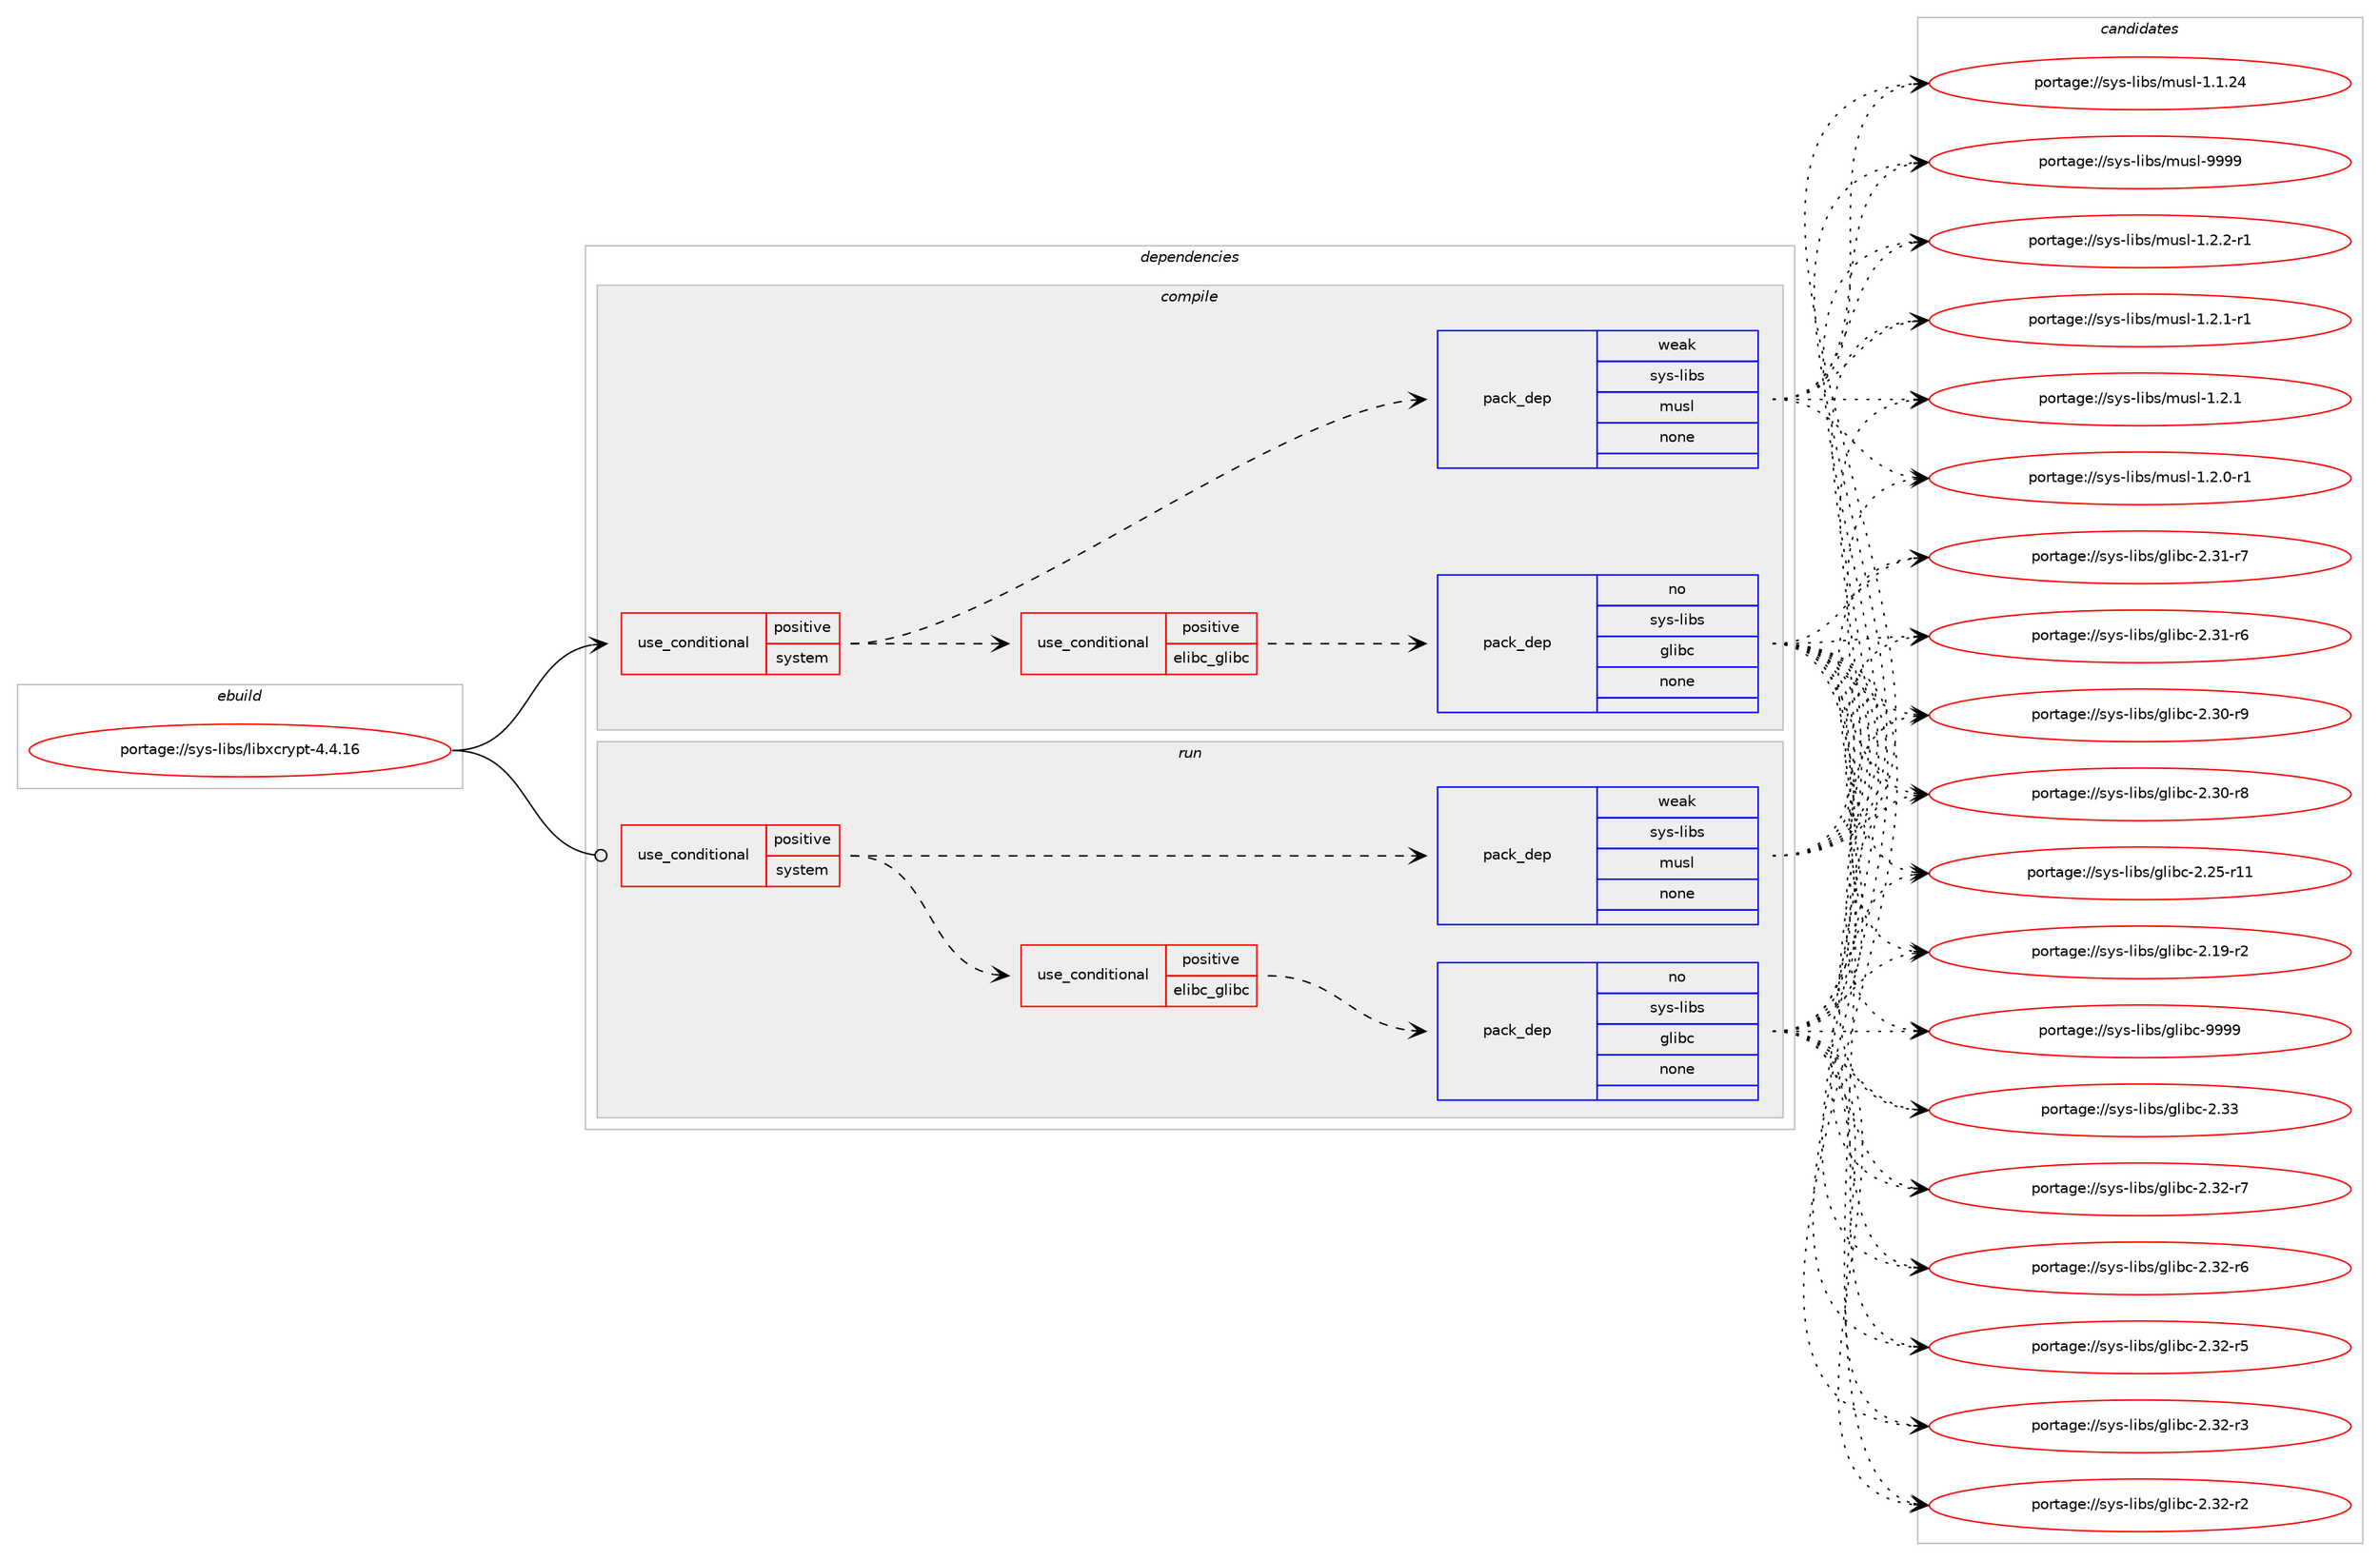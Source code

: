 digraph prolog {

# *************
# Graph options
# *************

newrank=true;
concentrate=true;
compound=true;
graph [rankdir=LR,fontname=Helvetica,fontsize=10,ranksep=1.5];#, ranksep=2.5, nodesep=0.2];
edge  [arrowhead=vee];
node  [fontname=Helvetica,fontsize=10];

# **********
# The ebuild
# **********

subgraph cluster_leftcol {
color=gray;
rank=same;
label=<<i>ebuild</i>>;
id [label="portage://sys-libs/libxcrypt-4.4.16", color=red, width=4, href="../sys-libs/libxcrypt-4.4.16.svg"];
}

# ****************
# The dependencies
# ****************

subgraph cluster_midcol {
color=gray;
label=<<i>dependencies</i>>;
subgraph cluster_compile {
fillcolor="#eeeeee";
style=filled;
label=<<i>compile</i>>;
subgraph cond1259 {
dependency5472 [label=<<TABLE BORDER="0" CELLBORDER="1" CELLSPACING="0" CELLPADDING="4"><TR><TD ROWSPAN="3" CELLPADDING="10">use_conditional</TD></TR><TR><TD>positive</TD></TR><TR><TD>system</TD></TR></TABLE>>, shape=none, color=red];
subgraph cond1260 {
dependency5473 [label=<<TABLE BORDER="0" CELLBORDER="1" CELLSPACING="0" CELLPADDING="4"><TR><TD ROWSPAN="3" CELLPADDING="10">use_conditional</TD></TR><TR><TD>positive</TD></TR><TR><TD>elibc_glibc</TD></TR></TABLE>>, shape=none, color=red];
subgraph pack4146 {
dependency5474 [label=<<TABLE BORDER="0" CELLBORDER="1" CELLSPACING="0" CELLPADDING="4" WIDTH="220"><TR><TD ROWSPAN="6" CELLPADDING="30">pack_dep</TD></TR><TR><TD WIDTH="110">no</TD></TR><TR><TD>sys-libs</TD></TR><TR><TD>glibc</TD></TR><TR><TD>none</TD></TR><TR><TD></TD></TR></TABLE>>, shape=none, color=blue];
}
dependency5473:e -> dependency5474:w [weight=20,style="dashed",arrowhead="vee"];
}
dependency5472:e -> dependency5473:w [weight=20,style="dashed",arrowhead="vee"];
subgraph pack4147 {
dependency5475 [label=<<TABLE BORDER="0" CELLBORDER="1" CELLSPACING="0" CELLPADDING="4" WIDTH="220"><TR><TD ROWSPAN="6" CELLPADDING="30">pack_dep</TD></TR><TR><TD WIDTH="110">weak</TD></TR><TR><TD>sys-libs</TD></TR><TR><TD>musl</TD></TR><TR><TD>none</TD></TR><TR><TD></TD></TR></TABLE>>, shape=none, color=blue];
}
dependency5472:e -> dependency5475:w [weight=20,style="dashed",arrowhead="vee"];
}
id:e -> dependency5472:w [weight=20,style="solid",arrowhead="vee"];
}
subgraph cluster_compileandrun {
fillcolor="#eeeeee";
style=filled;
label=<<i>compile and run</i>>;
}
subgraph cluster_run {
fillcolor="#eeeeee";
style=filled;
label=<<i>run</i>>;
subgraph cond1261 {
dependency5476 [label=<<TABLE BORDER="0" CELLBORDER="1" CELLSPACING="0" CELLPADDING="4"><TR><TD ROWSPAN="3" CELLPADDING="10">use_conditional</TD></TR><TR><TD>positive</TD></TR><TR><TD>system</TD></TR></TABLE>>, shape=none, color=red];
subgraph cond1262 {
dependency5477 [label=<<TABLE BORDER="0" CELLBORDER="1" CELLSPACING="0" CELLPADDING="4"><TR><TD ROWSPAN="3" CELLPADDING="10">use_conditional</TD></TR><TR><TD>positive</TD></TR><TR><TD>elibc_glibc</TD></TR></TABLE>>, shape=none, color=red];
subgraph pack4148 {
dependency5478 [label=<<TABLE BORDER="0" CELLBORDER="1" CELLSPACING="0" CELLPADDING="4" WIDTH="220"><TR><TD ROWSPAN="6" CELLPADDING="30">pack_dep</TD></TR><TR><TD WIDTH="110">no</TD></TR><TR><TD>sys-libs</TD></TR><TR><TD>glibc</TD></TR><TR><TD>none</TD></TR><TR><TD></TD></TR></TABLE>>, shape=none, color=blue];
}
dependency5477:e -> dependency5478:w [weight=20,style="dashed",arrowhead="vee"];
}
dependency5476:e -> dependency5477:w [weight=20,style="dashed",arrowhead="vee"];
subgraph pack4149 {
dependency5479 [label=<<TABLE BORDER="0" CELLBORDER="1" CELLSPACING="0" CELLPADDING="4" WIDTH="220"><TR><TD ROWSPAN="6" CELLPADDING="30">pack_dep</TD></TR><TR><TD WIDTH="110">weak</TD></TR><TR><TD>sys-libs</TD></TR><TR><TD>musl</TD></TR><TR><TD>none</TD></TR><TR><TD></TD></TR></TABLE>>, shape=none, color=blue];
}
dependency5476:e -> dependency5479:w [weight=20,style="dashed",arrowhead="vee"];
}
id:e -> dependency5476:w [weight=20,style="solid",arrowhead="odot"];
}
}

# **************
# The candidates
# **************

subgraph cluster_choices {
rank=same;
color=gray;
label=<<i>candidates</i>>;

subgraph choice4146 {
color=black;
nodesep=1;
choice11512111545108105981154710310810598994557575757 [label="portage://sys-libs/glibc-9999", color=red, width=4,href="../sys-libs/glibc-9999.svg"];
choice11512111545108105981154710310810598994550465151 [label="portage://sys-libs/glibc-2.33", color=red, width=4,href="../sys-libs/glibc-2.33.svg"];
choice115121115451081059811547103108105989945504651504511455 [label="portage://sys-libs/glibc-2.32-r7", color=red, width=4,href="../sys-libs/glibc-2.32-r7.svg"];
choice115121115451081059811547103108105989945504651504511454 [label="portage://sys-libs/glibc-2.32-r6", color=red, width=4,href="../sys-libs/glibc-2.32-r6.svg"];
choice115121115451081059811547103108105989945504651504511453 [label="portage://sys-libs/glibc-2.32-r5", color=red, width=4,href="../sys-libs/glibc-2.32-r5.svg"];
choice115121115451081059811547103108105989945504651504511451 [label="portage://sys-libs/glibc-2.32-r3", color=red, width=4,href="../sys-libs/glibc-2.32-r3.svg"];
choice115121115451081059811547103108105989945504651504511450 [label="portage://sys-libs/glibc-2.32-r2", color=red, width=4,href="../sys-libs/glibc-2.32-r2.svg"];
choice115121115451081059811547103108105989945504651494511455 [label="portage://sys-libs/glibc-2.31-r7", color=red, width=4,href="../sys-libs/glibc-2.31-r7.svg"];
choice115121115451081059811547103108105989945504651494511454 [label="portage://sys-libs/glibc-2.31-r6", color=red, width=4,href="../sys-libs/glibc-2.31-r6.svg"];
choice115121115451081059811547103108105989945504651484511457 [label="portage://sys-libs/glibc-2.30-r9", color=red, width=4,href="../sys-libs/glibc-2.30-r9.svg"];
choice115121115451081059811547103108105989945504651484511456 [label="portage://sys-libs/glibc-2.30-r8", color=red, width=4,href="../sys-libs/glibc-2.30-r8.svg"];
choice11512111545108105981154710310810598994550465053451144949 [label="portage://sys-libs/glibc-2.25-r11", color=red, width=4,href="../sys-libs/glibc-2.25-r11.svg"];
choice115121115451081059811547103108105989945504649574511450 [label="portage://sys-libs/glibc-2.19-r2", color=red, width=4,href="../sys-libs/glibc-2.19-r2.svg"];
dependency5474:e -> choice11512111545108105981154710310810598994557575757:w [style=dotted,weight="100"];
dependency5474:e -> choice11512111545108105981154710310810598994550465151:w [style=dotted,weight="100"];
dependency5474:e -> choice115121115451081059811547103108105989945504651504511455:w [style=dotted,weight="100"];
dependency5474:e -> choice115121115451081059811547103108105989945504651504511454:w [style=dotted,weight="100"];
dependency5474:e -> choice115121115451081059811547103108105989945504651504511453:w [style=dotted,weight="100"];
dependency5474:e -> choice115121115451081059811547103108105989945504651504511451:w [style=dotted,weight="100"];
dependency5474:e -> choice115121115451081059811547103108105989945504651504511450:w [style=dotted,weight="100"];
dependency5474:e -> choice115121115451081059811547103108105989945504651494511455:w [style=dotted,weight="100"];
dependency5474:e -> choice115121115451081059811547103108105989945504651494511454:w [style=dotted,weight="100"];
dependency5474:e -> choice115121115451081059811547103108105989945504651484511457:w [style=dotted,weight="100"];
dependency5474:e -> choice115121115451081059811547103108105989945504651484511456:w [style=dotted,weight="100"];
dependency5474:e -> choice11512111545108105981154710310810598994550465053451144949:w [style=dotted,weight="100"];
dependency5474:e -> choice115121115451081059811547103108105989945504649574511450:w [style=dotted,weight="100"];
}
subgraph choice4147 {
color=black;
nodesep=1;
choice1151211154510810598115471091171151084557575757 [label="portage://sys-libs/musl-9999", color=red, width=4,href="../sys-libs/musl-9999.svg"];
choice1151211154510810598115471091171151084549465046504511449 [label="portage://sys-libs/musl-1.2.2-r1", color=red, width=4,href="../sys-libs/musl-1.2.2-r1.svg"];
choice1151211154510810598115471091171151084549465046494511449 [label="portage://sys-libs/musl-1.2.1-r1", color=red, width=4,href="../sys-libs/musl-1.2.1-r1.svg"];
choice115121115451081059811547109117115108454946504649 [label="portage://sys-libs/musl-1.2.1", color=red, width=4,href="../sys-libs/musl-1.2.1.svg"];
choice1151211154510810598115471091171151084549465046484511449 [label="portage://sys-libs/musl-1.2.0-r1", color=red, width=4,href="../sys-libs/musl-1.2.0-r1.svg"];
choice11512111545108105981154710911711510845494649465052 [label="portage://sys-libs/musl-1.1.24", color=red, width=4,href="../sys-libs/musl-1.1.24.svg"];
dependency5475:e -> choice1151211154510810598115471091171151084557575757:w [style=dotted,weight="100"];
dependency5475:e -> choice1151211154510810598115471091171151084549465046504511449:w [style=dotted,weight="100"];
dependency5475:e -> choice1151211154510810598115471091171151084549465046494511449:w [style=dotted,weight="100"];
dependency5475:e -> choice115121115451081059811547109117115108454946504649:w [style=dotted,weight="100"];
dependency5475:e -> choice1151211154510810598115471091171151084549465046484511449:w [style=dotted,weight="100"];
dependency5475:e -> choice11512111545108105981154710911711510845494649465052:w [style=dotted,weight="100"];
}
subgraph choice4148 {
color=black;
nodesep=1;
choice11512111545108105981154710310810598994557575757 [label="portage://sys-libs/glibc-9999", color=red, width=4,href="../sys-libs/glibc-9999.svg"];
choice11512111545108105981154710310810598994550465151 [label="portage://sys-libs/glibc-2.33", color=red, width=4,href="../sys-libs/glibc-2.33.svg"];
choice115121115451081059811547103108105989945504651504511455 [label="portage://sys-libs/glibc-2.32-r7", color=red, width=4,href="../sys-libs/glibc-2.32-r7.svg"];
choice115121115451081059811547103108105989945504651504511454 [label="portage://sys-libs/glibc-2.32-r6", color=red, width=4,href="../sys-libs/glibc-2.32-r6.svg"];
choice115121115451081059811547103108105989945504651504511453 [label="portage://sys-libs/glibc-2.32-r5", color=red, width=4,href="../sys-libs/glibc-2.32-r5.svg"];
choice115121115451081059811547103108105989945504651504511451 [label="portage://sys-libs/glibc-2.32-r3", color=red, width=4,href="../sys-libs/glibc-2.32-r3.svg"];
choice115121115451081059811547103108105989945504651504511450 [label="portage://sys-libs/glibc-2.32-r2", color=red, width=4,href="../sys-libs/glibc-2.32-r2.svg"];
choice115121115451081059811547103108105989945504651494511455 [label="portage://sys-libs/glibc-2.31-r7", color=red, width=4,href="../sys-libs/glibc-2.31-r7.svg"];
choice115121115451081059811547103108105989945504651494511454 [label="portage://sys-libs/glibc-2.31-r6", color=red, width=4,href="../sys-libs/glibc-2.31-r6.svg"];
choice115121115451081059811547103108105989945504651484511457 [label="portage://sys-libs/glibc-2.30-r9", color=red, width=4,href="../sys-libs/glibc-2.30-r9.svg"];
choice115121115451081059811547103108105989945504651484511456 [label="portage://sys-libs/glibc-2.30-r8", color=red, width=4,href="../sys-libs/glibc-2.30-r8.svg"];
choice11512111545108105981154710310810598994550465053451144949 [label="portage://sys-libs/glibc-2.25-r11", color=red, width=4,href="../sys-libs/glibc-2.25-r11.svg"];
choice115121115451081059811547103108105989945504649574511450 [label="portage://sys-libs/glibc-2.19-r2", color=red, width=4,href="../sys-libs/glibc-2.19-r2.svg"];
dependency5478:e -> choice11512111545108105981154710310810598994557575757:w [style=dotted,weight="100"];
dependency5478:e -> choice11512111545108105981154710310810598994550465151:w [style=dotted,weight="100"];
dependency5478:e -> choice115121115451081059811547103108105989945504651504511455:w [style=dotted,weight="100"];
dependency5478:e -> choice115121115451081059811547103108105989945504651504511454:w [style=dotted,weight="100"];
dependency5478:e -> choice115121115451081059811547103108105989945504651504511453:w [style=dotted,weight="100"];
dependency5478:e -> choice115121115451081059811547103108105989945504651504511451:w [style=dotted,weight="100"];
dependency5478:e -> choice115121115451081059811547103108105989945504651504511450:w [style=dotted,weight="100"];
dependency5478:e -> choice115121115451081059811547103108105989945504651494511455:w [style=dotted,weight="100"];
dependency5478:e -> choice115121115451081059811547103108105989945504651494511454:w [style=dotted,weight="100"];
dependency5478:e -> choice115121115451081059811547103108105989945504651484511457:w [style=dotted,weight="100"];
dependency5478:e -> choice115121115451081059811547103108105989945504651484511456:w [style=dotted,weight="100"];
dependency5478:e -> choice11512111545108105981154710310810598994550465053451144949:w [style=dotted,weight="100"];
dependency5478:e -> choice115121115451081059811547103108105989945504649574511450:w [style=dotted,weight="100"];
}
subgraph choice4149 {
color=black;
nodesep=1;
choice1151211154510810598115471091171151084557575757 [label="portage://sys-libs/musl-9999", color=red, width=4,href="../sys-libs/musl-9999.svg"];
choice1151211154510810598115471091171151084549465046504511449 [label="portage://sys-libs/musl-1.2.2-r1", color=red, width=4,href="../sys-libs/musl-1.2.2-r1.svg"];
choice1151211154510810598115471091171151084549465046494511449 [label="portage://sys-libs/musl-1.2.1-r1", color=red, width=4,href="../sys-libs/musl-1.2.1-r1.svg"];
choice115121115451081059811547109117115108454946504649 [label="portage://sys-libs/musl-1.2.1", color=red, width=4,href="../sys-libs/musl-1.2.1.svg"];
choice1151211154510810598115471091171151084549465046484511449 [label="portage://sys-libs/musl-1.2.0-r1", color=red, width=4,href="../sys-libs/musl-1.2.0-r1.svg"];
choice11512111545108105981154710911711510845494649465052 [label="portage://sys-libs/musl-1.1.24", color=red, width=4,href="../sys-libs/musl-1.1.24.svg"];
dependency5479:e -> choice1151211154510810598115471091171151084557575757:w [style=dotted,weight="100"];
dependency5479:e -> choice1151211154510810598115471091171151084549465046504511449:w [style=dotted,weight="100"];
dependency5479:e -> choice1151211154510810598115471091171151084549465046494511449:w [style=dotted,weight="100"];
dependency5479:e -> choice115121115451081059811547109117115108454946504649:w [style=dotted,weight="100"];
dependency5479:e -> choice1151211154510810598115471091171151084549465046484511449:w [style=dotted,weight="100"];
dependency5479:e -> choice11512111545108105981154710911711510845494649465052:w [style=dotted,weight="100"];
}
}

}

